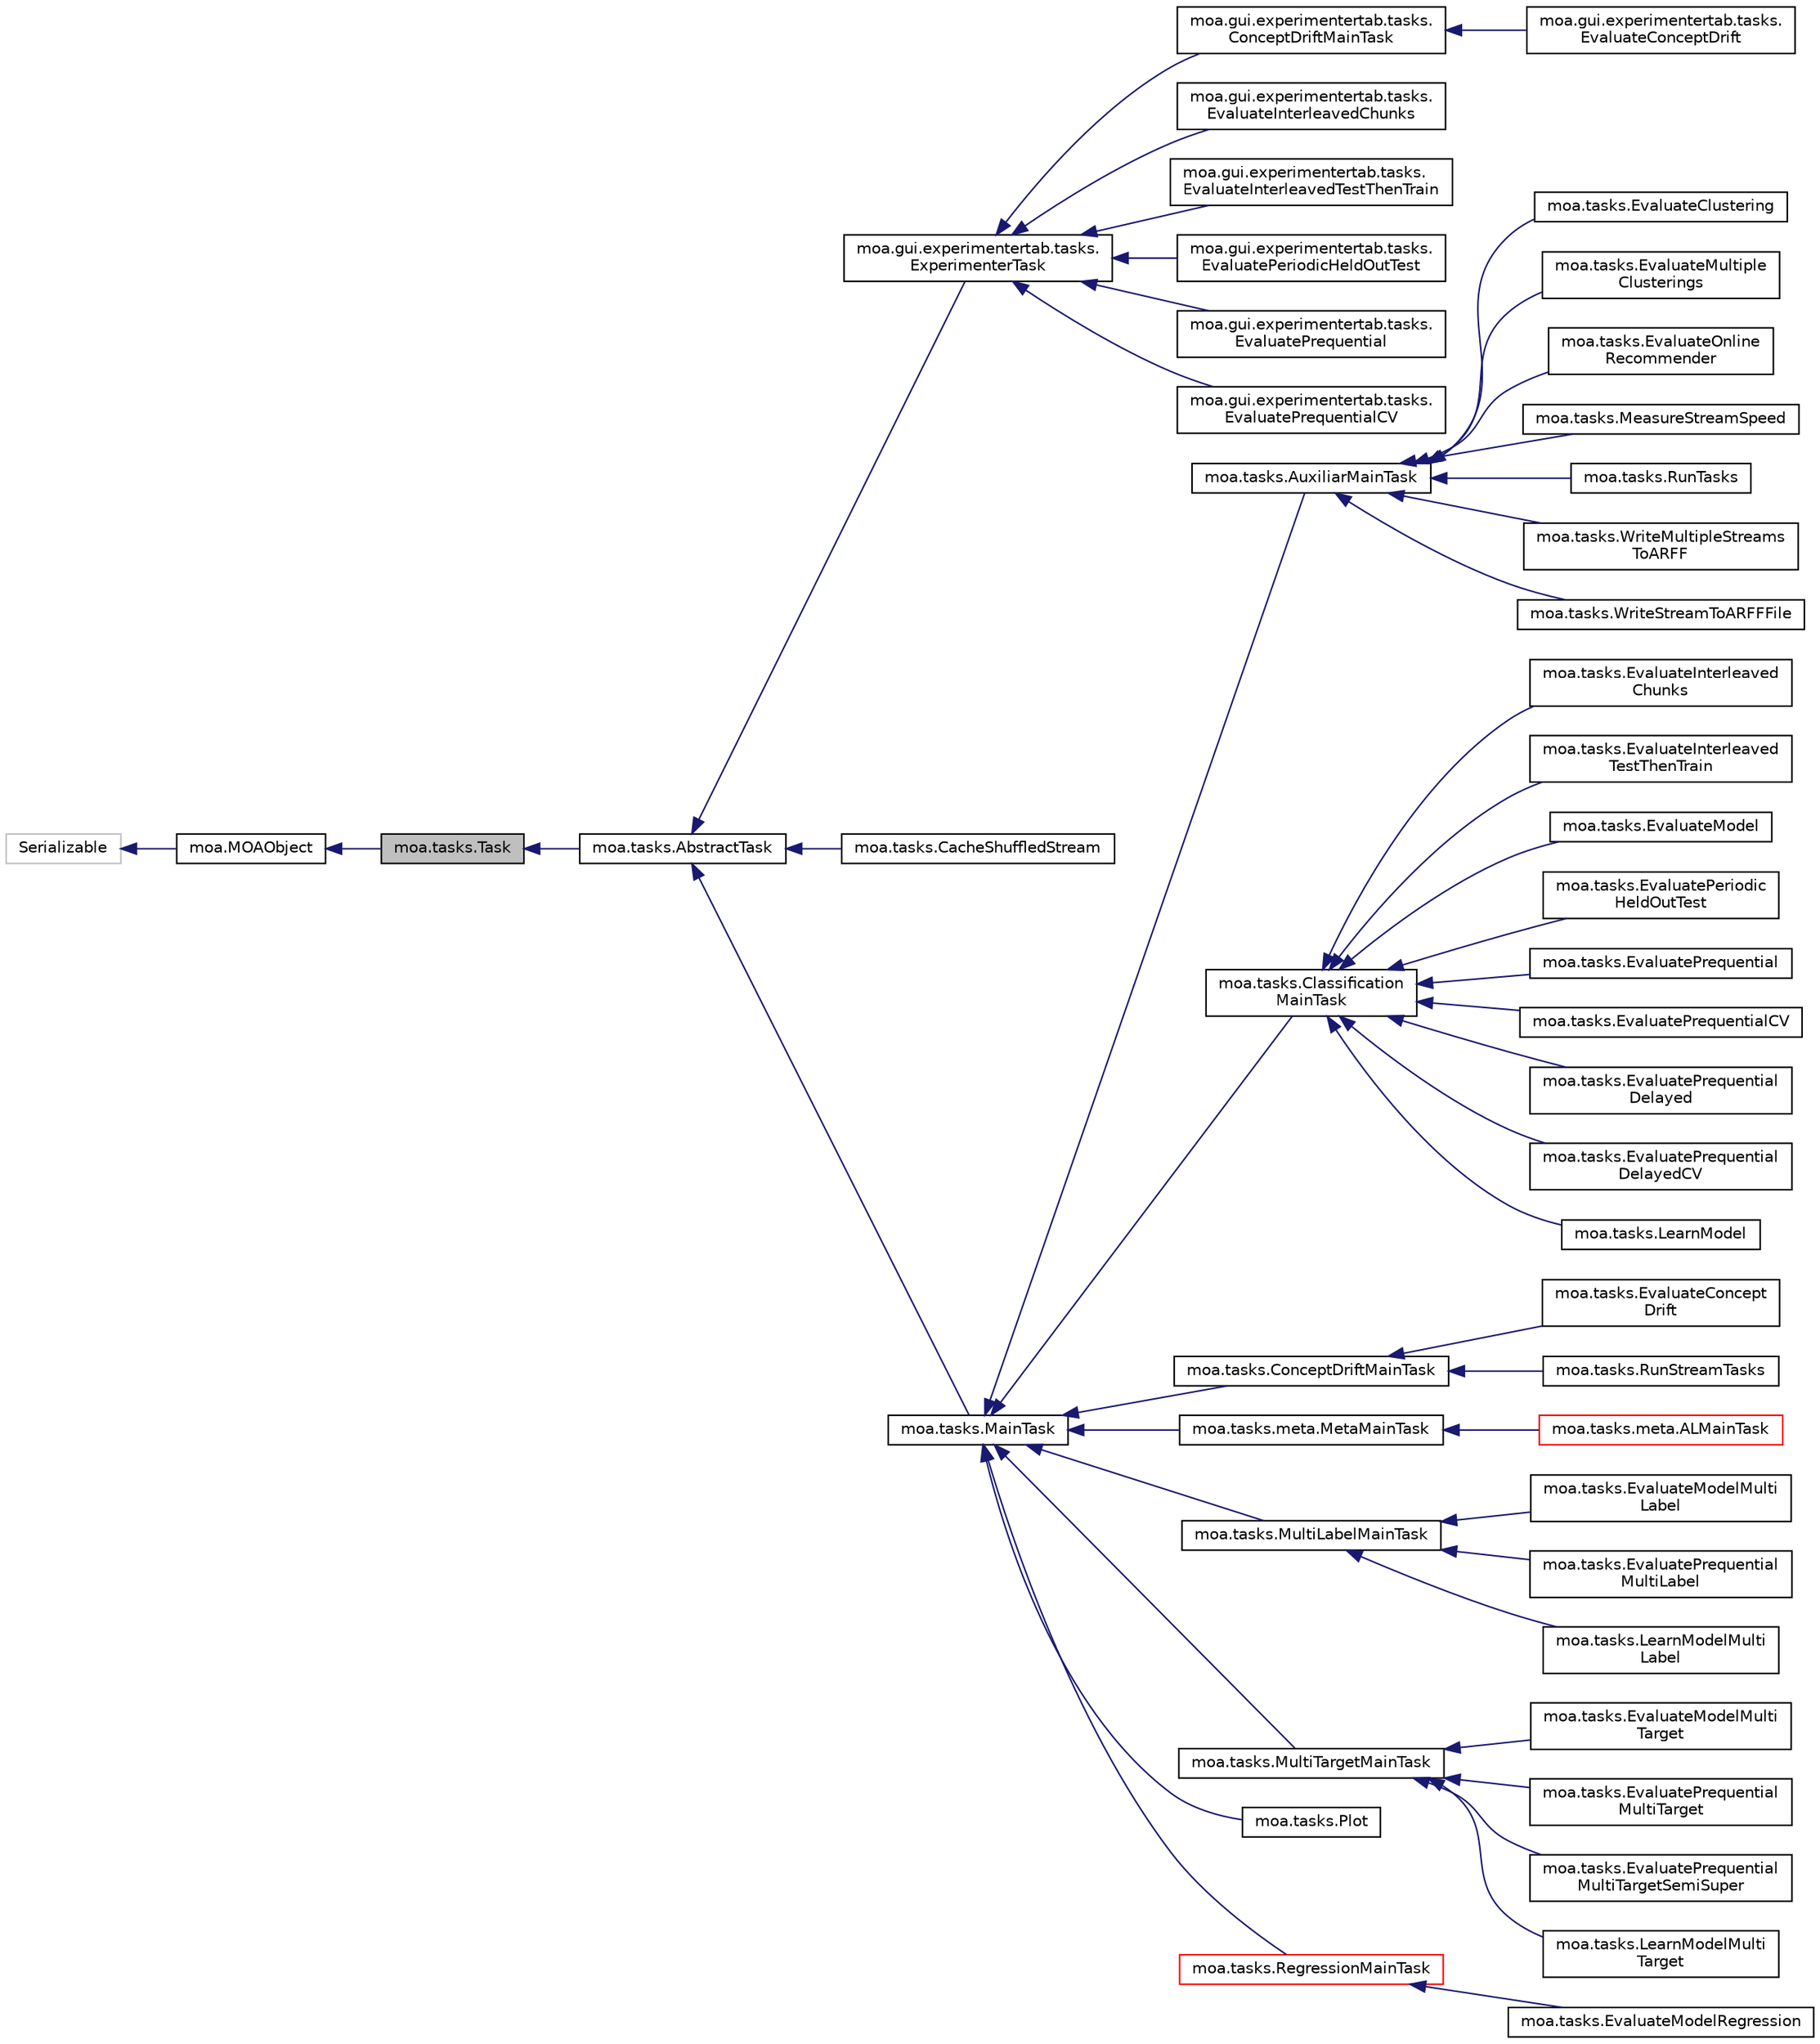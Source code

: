 digraph "moa.tasks.Task"
{
 // LATEX_PDF_SIZE
  edge [fontname="Helvetica",fontsize="10",labelfontname="Helvetica",labelfontsize="10"];
  node [fontname="Helvetica",fontsize="10",shape=record];
  rankdir="LR";
  Node1 [label="moa.tasks.Task",height=0.2,width=0.4,color="black", fillcolor="grey75", style="filled", fontcolor="black",tooltip=" "];
  Node2 -> Node1 [dir="back",color="midnightblue",fontsize="10",style="solid"];
  Node2 [label="moa.MOAObject",height=0.2,width=0.4,color="black", fillcolor="white", style="filled",URL="$interfacemoa_1_1_m_o_a_object.html",tooltip=" "];
  Node3 -> Node2 [dir="back",color="midnightblue",fontsize="10",style="solid"];
  Node3 [label="Serializable",height=0.2,width=0.4,color="grey75", fillcolor="white", style="filled",tooltip=" "];
  Node1 -> Node4 [dir="back",color="midnightblue",fontsize="10",style="solid"];
  Node4 [label="moa.tasks.AbstractTask",height=0.2,width=0.4,color="black", fillcolor="white", style="filled",URL="$classmoa_1_1tasks_1_1_abstract_task.html",tooltip=" "];
  Node4 -> Node5 [dir="back",color="midnightblue",fontsize="10",style="solid"];
  Node5 [label="moa.gui.experimentertab.tasks.\lExperimenterTask",height=0.2,width=0.4,color="black", fillcolor="white", style="filled",URL="$classmoa_1_1gui_1_1experimentertab_1_1tasks_1_1_experimenter_task.html",tooltip=" "];
  Node5 -> Node6 [dir="back",color="midnightblue",fontsize="10",style="solid"];
  Node6 [label="moa.gui.experimentertab.tasks.\lConceptDriftMainTask",height=0.2,width=0.4,color="black", fillcolor="white", style="filled",URL="$classmoa_1_1gui_1_1experimentertab_1_1tasks_1_1_concept_drift_main_task.html",tooltip=" "];
  Node6 -> Node7 [dir="back",color="midnightblue",fontsize="10",style="solid"];
  Node7 [label="moa.gui.experimentertab.tasks.\lEvaluateConceptDrift",height=0.2,width=0.4,color="black", fillcolor="white", style="filled",URL="$classmoa_1_1gui_1_1experimentertab_1_1tasks_1_1_evaluate_concept_drift.html",tooltip=" "];
  Node5 -> Node8 [dir="back",color="midnightblue",fontsize="10",style="solid"];
  Node8 [label="moa.gui.experimentertab.tasks.\lEvaluateInterleavedChunks",height=0.2,width=0.4,color="black", fillcolor="white", style="filled",URL="$classmoa_1_1gui_1_1experimentertab_1_1tasks_1_1_evaluate_interleaved_chunks.html",tooltip=" "];
  Node5 -> Node9 [dir="back",color="midnightblue",fontsize="10",style="solid"];
  Node9 [label="moa.gui.experimentertab.tasks.\lEvaluateInterleavedTestThenTrain",height=0.2,width=0.4,color="black", fillcolor="white", style="filled",URL="$classmoa_1_1gui_1_1experimentertab_1_1tasks_1_1_evaluate_interleaved_test_then_train.html",tooltip=" "];
  Node5 -> Node10 [dir="back",color="midnightblue",fontsize="10",style="solid"];
  Node10 [label="moa.gui.experimentertab.tasks.\lEvaluatePeriodicHeldOutTest",height=0.2,width=0.4,color="black", fillcolor="white", style="filled",URL="$classmoa_1_1gui_1_1experimentertab_1_1tasks_1_1_evaluate_periodic_held_out_test.html",tooltip=" "];
  Node5 -> Node11 [dir="back",color="midnightblue",fontsize="10",style="solid"];
  Node11 [label="moa.gui.experimentertab.tasks.\lEvaluatePrequential",height=0.2,width=0.4,color="black", fillcolor="white", style="filled",URL="$classmoa_1_1gui_1_1experimentertab_1_1tasks_1_1_evaluate_prequential.html",tooltip=" "];
  Node5 -> Node12 [dir="back",color="midnightblue",fontsize="10",style="solid"];
  Node12 [label="moa.gui.experimentertab.tasks.\lEvaluatePrequentialCV",height=0.2,width=0.4,color="black", fillcolor="white", style="filled",URL="$classmoa_1_1gui_1_1experimentertab_1_1tasks_1_1_evaluate_prequential_c_v.html",tooltip=" "];
  Node4 -> Node13 [dir="back",color="midnightblue",fontsize="10",style="solid"];
  Node13 [label="moa.tasks.CacheShuffledStream",height=0.2,width=0.4,color="black", fillcolor="white", style="filled",URL="$classmoa_1_1tasks_1_1_cache_shuffled_stream.html",tooltip=" "];
  Node4 -> Node14 [dir="back",color="midnightblue",fontsize="10",style="solid"];
  Node14 [label="moa.tasks.MainTask",height=0.2,width=0.4,color="black", fillcolor="white", style="filled",URL="$classmoa_1_1tasks_1_1_main_task.html",tooltip=" "];
  Node14 -> Node15 [dir="back",color="midnightblue",fontsize="10",style="solid"];
  Node15 [label="moa.tasks.AuxiliarMainTask",height=0.2,width=0.4,color="black", fillcolor="white", style="filled",URL="$classmoa_1_1tasks_1_1_auxiliar_main_task.html",tooltip=" "];
  Node15 -> Node16 [dir="back",color="midnightblue",fontsize="10",style="solid"];
  Node16 [label="moa.tasks.EvaluateClustering",height=0.2,width=0.4,color="black", fillcolor="white", style="filled",URL="$classmoa_1_1tasks_1_1_evaluate_clustering.html",tooltip=" "];
  Node15 -> Node17 [dir="back",color="midnightblue",fontsize="10",style="solid"];
  Node17 [label="moa.tasks.EvaluateMultiple\lClusterings",height=0.2,width=0.4,color="black", fillcolor="white", style="filled",URL="$classmoa_1_1tasks_1_1_evaluate_multiple_clusterings.html",tooltip=" "];
  Node15 -> Node18 [dir="back",color="midnightblue",fontsize="10",style="solid"];
  Node18 [label="moa.tasks.EvaluateOnline\lRecommender",height=0.2,width=0.4,color="black", fillcolor="white", style="filled",URL="$classmoa_1_1tasks_1_1_evaluate_online_recommender.html",tooltip=" "];
  Node15 -> Node19 [dir="back",color="midnightblue",fontsize="10",style="solid"];
  Node19 [label="moa.tasks.MeasureStreamSpeed",height=0.2,width=0.4,color="black", fillcolor="white", style="filled",URL="$classmoa_1_1tasks_1_1_measure_stream_speed.html",tooltip=" "];
  Node15 -> Node20 [dir="back",color="midnightblue",fontsize="10",style="solid"];
  Node20 [label="moa.tasks.RunTasks",height=0.2,width=0.4,color="black", fillcolor="white", style="filled",URL="$classmoa_1_1tasks_1_1_run_tasks.html",tooltip=" "];
  Node15 -> Node21 [dir="back",color="midnightblue",fontsize="10",style="solid"];
  Node21 [label="moa.tasks.WriteMultipleStreams\lToARFF",height=0.2,width=0.4,color="black", fillcolor="white", style="filled",URL="$classmoa_1_1tasks_1_1_write_multiple_streams_to_a_r_f_f.html",tooltip=" "];
  Node15 -> Node22 [dir="back",color="midnightblue",fontsize="10",style="solid"];
  Node22 [label="moa.tasks.WriteStreamToARFFFile",height=0.2,width=0.4,color="black", fillcolor="white", style="filled",URL="$classmoa_1_1tasks_1_1_write_stream_to_a_r_f_f_file.html",tooltip=" "];
  Node14 -> Node23 [dir="back",color="midnightblue",fontsize="10",style="solid"];
  Node23 [label="moa.tasks.Classification\lMainTask",height=0.2,width=0.4,color="black", fillcolor="white", style="filled",URL="$classmoa_1_1tasks_1_1_classification_main_task.html",tooltip=" "];
  Node23 -> Node24 [dir="back",color="midnightblue",fontsize="10",style="solid"];
  Node24 [label="moa.tasks.EvaluateInterleaved\lChunks",height=0.2,width=0.4,color="black", fillcolor="white", style="filled",URL="$classmoa_1_1tasks_1_1_evaluate_interleaved_chunks.html",tooltip=" "];
  Node23 -> Node25 [dir="back",color="midnightblue",fontsize="10",style="solid"];
  Node25 [label="moa.tasks.EvaluateInterleaved\lTestThenTrain",height=0.2,width=0.4,color="black", fillcolor="white", style="filled",URL="$classmoa_1_1tasks_1_1_evaluate_interleaved_test_then_train.html",tooltip=" "];
  Node23 -> Node26 [dir="back",color="midnightblue",fontsize="10",style="solid"];
  Node26 [label="moa.tasks.EvaluateModel",height=0.2,width=0.4,color="black", fillcolor="white", style="filled",URL="$classmoa_1_1tasks_1_1_evaluate_model.html",tooltip=" "];
  Node23 -> Node27 [dir="back",color="midnightblue",fontsize="10",style="solid"];
  Node27 [label="moa.tasks.EvaluatePeriodic\lHeldOutTest",height=0.2,width=0.4,color="black", fillcolor="white", style="filled",URL="$classmoa_1_1tasks_1_1_evaluate_periodic_held_out_test.html",tooltip=" "];
  Node23 -> Node28 [dir="back",color="midnightblue",fontsize="10",style="solid"];
  Node28 [label="moa.tasks.EvaluatePrequential",height=0.2,width=0.4,color="black", fillcolor="white", style="filled",URL="$classmoa_1_1tasks_1_1_evaluate_prequential.html",tooltip=" "];
  Node23 -> Node29 [dir="back",color="midnightblue",fontsize="10",style="solid"];
  Node29 [label="moa.tasks.EvaluatePrequentialCV",height=0.2,width=0.4,color="black", fillcolor="white", style="filled",URL="$classmoa_1_1tasks_1_1_evaluate_prequential_c_v.html",tooltip=" "];
  Node23 -> Node30 [dir="back",color="midnightblue",fontsize="10",style="solid"];
  Node30 [label="moa.tasks.EvaluatePrequential\lDelayed",height=0.2,width=0.4,color="black", fillcolor="white", style="filled",URL="$classmoa_1_1tasks_1_1_evaluate_prequential_delayed.html",tooltip=" "];
  Node23 -> Node31 [dir="back",color="midnightblue",fontsize="10",style="solid"];
  Node31 [label="moa.tasks.EvaluatePrequential\lDelayedCV",height=0.2,width=0.4,color="black", fillcolor="white", style="filled",URL="$classmoa_1_1tasks_1_1_evaluate_prequential_delayed_c_v.html",tooltip=" "];
  Node23 -> Node32 [dir="back",color="midnightblue",fontsize="10",style="solid"];
  Node32 [label="moa.tasks.LearnModel",height=0.2,width=0.4,color="black", fillcolor="white", style="filled",URL="$classmoa_1_1tasks_1_1_learn_model.html",tooltip=" "];
  Node14 -> Node33 [dir="back",color="midnightblue",fontsize="10",style="solid"];
  Node33 [label="moa.tasks.ConceptDriftMainTask",height=0.2,width=0.4,color="black", fillcolor="white", style="filled",URL="$classmoa_1_1tasks_1_1_concept_drift_main_task.html",tooltip=" "];
  Node33 -> Node34 [dir="back",color="midnightblue",fontsize="10",style="solid"];
  Node34 [label="moa.tasks.EvaluateConcept\lDrift",height=0.2,width=0.4,color="black", fillcolor="white", style="filled",URL="$classmoa_1_1tasks_1_1_evaluate_concept_drift.html",tooltip=" "];
  Node33 -> Node35 [dir="back",color="midnightblue",fontsize="10",style="solid"];
  Node35 [label="moa.tasks.RunStreamTasks",height=0.2,width=0.4,color="black", fillcolor="white", style="filled",URL="$classmoa_1_1tasks_1_1_run_stream_tasks.html",tooltip=" "];
  Node14 -> Node36 [dir="back",color="midnightblue",fontsize="10",style="solid"];
  Node36 [label="moa.tasks.meta.MetaMainTask",height=0.2,width=0.4,color="black", fillcolor="white", style="filled",URL="$classmoa_1_1tasks_1_1meta_1_1_meta_main_task.html",tooltip=" "];
  Node36 -> Node37 [dir="back",color="midnightblue",fontsize="10",style="solid"];
  Node37 [label="moa.tasks.meta.ALMainTask",height=0.2,width=0.4,color="red", fillcolor="white", style="filled",URL="$classmoa_1_1tasks_1_1meta_1_1_a_l_main_task.html",tooltip=" "];
  Node14 -> Node41 [dir="back",color="midnightblue",fontsize="10",style="solid"];
  Node41 [label="moa.tasks.MultiLabelMainTask",height=0.2,width=0.4,color="black", fillcolor="white", style="filled",URL="$classmoa_1_1tasks_1_1_multi_label_main_task.html",tooltip=" "];
  Node41 -> Node42 [dir="back",color="midnightblue",fontsize="10",style="solid"];
  Node42 [label="moa.tasks.EvaluateModelMulti\lLabel",height=0.2,width=0.4,color="black", fillcolor="white", style="filled",URL="$classmoa_1_1tasks_1_1_evaluate_model_multi_label.html",tooltip=" "];
  Node41 -> Node43 [dir="back",color="midnightblue",fontsize="10",style="solid"];
  Node43 [label="moa.tasks.EvaluatePrequential\lMultiLabel",height=0.2,width=0.4,color="black", fillcolor="white", style="filled",URL="$classmoa_1_1tasks_1_1_evaluate_prequential_multi_label.html",tooltip=" "];
  Node41 -> Node44 [dir="back",color="midnightblue",fontsize="10",style="solid"];
  Node44 [label="moa.tasks.LearnModelMulti\lLabel",height=0.2,width=0.4,color="black", fillcolor="white", style="filled",URL="$classmoa_1_1tasks_1_1_learn_model_multi_label.html",tooltip=" "];
  Node14 -> Node45 [dir="back",color="midnightblue",fontsize="10",style="solid"];
  Node45 [label="moa.tasks.MultiTargetMainTask",height=0.2,width=0.4,color="black", fillcolor="white", style="filled",URL="$classmoa_1_1tasks_1_1_multi_target_main_task.html",tooltip=" "];
  Node45 -> Node46 [dir="back",color="midnightblue",fontsize="10",style="solid"];
  Node46 [label="moa.tasks.EvaluateModelMulti\lTarget",height=0.2,width=0.4,color="black", fillcolor="white", style="filled",URL="$classmoa_1_1tasks_1_1_evaluate_model_multi_target.html",tooltip=" "];
  Node45 -> Node47 [dir="back",color="midnightblue",fontsize="10",style="solid"];
  Node47 [label="moa.tasks.EvaluatePrequential\lMultiTarget",height=0.2,width=0.4,color="black", fillcolor="white", style="filled",URL="$classmoa_1_1tasks_1_1_evaluate_prequential_multi_target.html",tooltip=" "];
  Node45 -> Node48 [dir="back",color="midnightblue",fontsize="10",style="solid"];
  Node48 [label="moa.tasks.EvaluatePrequential\lMultiTargetSemiSuper",height=0.2,width=0.4,color="black", fillcolor="white", style="filled",URL="$classmoa_1_1tasks_1_1_evaluate_prequential_multi_target_semi_super.html",tooltip=" "];
  Node45 -> Node49 [dir="back",color="midnightblue",fontsize="10",style="solid"];
  Node49 [label="moa.tasks.LearnModelMulti\lTarget",height=0.2,width=0.4,color="black", fillcolor="white", style="filled",URL="$classmoa_1_1tasks_1_1_learn_model_multi_target.html",tooltip=" "];
  Node14 -> Node50 [dir="back",color="midnightblue",fontsize="10",style="solid"];
  Node50 [label="moa.tasks.Plot",height=0.2,width=0.4,color="black", fillcolor="white", style="filled",URL="$classmoa_1_1tasks_1_1_plot.html",tooltip=" "];
  Node14 -> Node51 [dir="back",color="midnightblue",fontsize="10",style="solid"];
  Node51 [label="moa.tasks.RegressionMainTask",height=0.2,width=0.4,color="red", fillcolor="white", style="filled",URL="$classmoa_1_1tasks_1_1_regression_main_task.html",tooltip=" "];
  Node51 -> Node52 [dir="back",color="midnightblue",fontsize="10",style="solid"];
  Node52 [label="moa.tasks.EvaluateModelRegression",height=0.2,width=0.4,color="black", fillcolor="white", style="filled",URL="$classmoa_1_1tasks_1_1_evaluate_model_regression.html",tooltip=" "];
}
